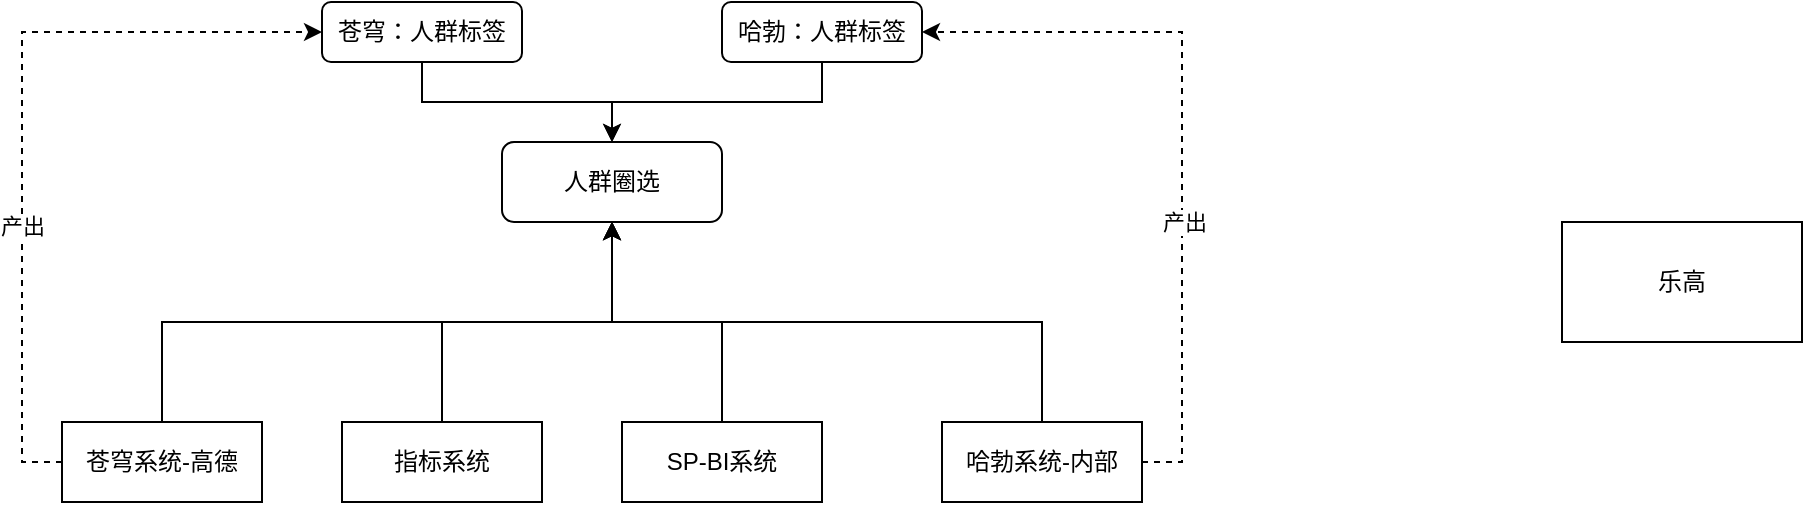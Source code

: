 <mxfile version="24.4.0" type="github">
  <diagram name="第 1 页" id="eANgrpfl19V5May6iINn">
    <mxGraphModel dx="1434" dy="786" grid="1" gridSize="10" guides="1" tooltips="1" connect="1" arrows="1" fold="1" page="1" pageScale="1" pageWidth="1654" pageHeight="2336" math="0" shadow="0">
      <root>
        <mxCell id="0" />
        <mxCell id="1" parent="0" />
        <mxCell id="rTvgBysRln8sT-yUDkH9-7" style="edgeStyle=orthogonalEdgeStyle;rounded=0;orthogonalLoop=1;jettySize=auto;html=1;exitX=0.5;exitY=0;exitDx=0;exitDy=0;entryX=0.5;entryY=1;entryDx=0;entryDy=0;" parent="1" source="rTvgBysRln8sT-yUDkH9-1" target="rTvgBysRln8sT-yUDkH9-6" edge="1">
          <mxGeometry relative="1" as="geometry" />
        </mxCell>
        <mxCell id="rTvgBysRln8sT-yUDkH9-1" value="指标系统" style="rounded=0;whiteSpace=wrap;html=1;" parent="1" vertex="1">
          <mxGeometry x="280" y="240" width="100" height="40" as="geometry" />
        </mxCell>
        <mxCell id="rTvgBysRln8sT-yUDkH9-8" style="edgeStyle=orthogonalEdgeStyle;rounded=0;orthogonalLoop=1;jettySize=auto;html=1;exitX=0.5;exitY=0;exitDx=0;exitDy=0;entryX=0.5;entryY=1;entryDx=0;entryDy=0;" parent="1" source="rTvgBysRln8sT-yUDkH9-2" target="rTvgBysRln8sT-yUDkH9-6" edge="1">
          <mxGeometry relative="1" as="geometry" />
        </mxCell>
        <mxCell id="SWdIP9cP-iB2GuOIObq4-13" style="edgeStyle=orthogonalEdgeStyle;rounded=0;orthogonalLoop=1;jettySize=auto;html=1;exitX=0;exitY=0.5;exitDx=0;exitDy=0;entryX=0;entryY=0.5;entryDx=0;entryDy=0;dashed=1;" edge="1" parent="1" source="rTvgBysRln8sT-yUDkH9-2" target="rTvgBysRln8sT-yUDkH9-4">
          <mxGeometry relative="1" as="geometry" />
        </mxCell>
        <mxCell id="SWdIP9cP-iB2GuOIObq4-14" value="产出" style="edgeLabel;html=1;align=center;verticalAlign=middle;resizable=0;points=[];" vertex="1" connectable="0" parent="SWdIP9cP-iB2GuOIObq4-13">
          <mxGeometry x="-0.283" relative="1" as="geometry">
            <mxPoint as="offset" />
          </mxGeometry>
        </mxCell>
        <mxCell id="rTvgBysRln8sT-yUDkH9-2" value="苍穹系统-高德" style="rounded=0;whiteSpace=wrap;html=1;" parent="1" vertex="1">
          <mxGeometry x="140" y="240" width="100" height="40" as="geometry" />
        </mxCell>
        <mxCell id="rTvgBysRln8sT-yUDkH9-9" style="edgeStyle=orthogonalEdgeStyle;rounded=0;orthogonalLoop=1;jettySize=auto;html=1;exitX=0.5;exitY=0;exitDx=0;exitDy=0;entryX=0.5;entryY=1;entryDx=0;entryDy=0;" parent="1" source="rTvgBysRln8sT-yUDkH9-3" target="rTvgBysRln8sT-yUDkH9-6" edge="1">
          <mxGeometry relative="1" as="geometry" />
        </mxCell>
        <mxCell id="rTvgBysRln8sT-yUDkH9-3" value="SP-BI系统" style="rounded=0;whiteSpace=wrap;html=1;" parent="1" vertex="1">
          <mxGeometry x="420" y="240" width="100" height="40" as="geometry" />
        </mxCell>
        <mxCell id="SWdIP9cP-iB2GuOIObq4-11" style="edgeStyle=orthogonalEdgeStyle;rounded=0;orthogonalLoop=1;jettySize=auto;html=1;exitX=0.5;exitY=1;exitDx=0;exitDy=0;entryX=0.5;entryY=0;entryDx=0;entryDy=0;" edge="1" parent="1" source="rTvgBysRln8sT-yUDkH9-4" target="rTvgBysRln8sT-yUDkH9-6">
          <mxGeometry relative="1" as="geometry" />
        </mxCell>
        <mxCell id="rTvgBysRln8sT-yUDkH9-4" value="苍穹：人群标签" style="rounded=1;whiteSpace=wrap;html=1;" parent="1" vertex="1">
          <mxGeometry x="270" y="30" width="100" height="30" as="geometry" />
        </mxCell>
        <mxCell id="rTvgBysRln8sT-yUDkH9-6" value="人群圈选" style="rounded=1;whiteSpace=wrap;html=1;" parent="1" vertex="1">
          <mxGeometry x="360" y="100" width="110" height="40" as="geometry" />
        </mxCell>
        <mxCell id="SWdIP9cP-iB2GuOIObq4-2" style="edgeStyle=orthogonalEdgeStyle;rounded=0;orthogonalLoop=1;jettySize=auto;html=1;exitX=0.5;exitY=0;exitDx=0;exitDy=0;entryX=0.5;entryY=1;entryDx=0;entryDy=0;" edge="1" parent="1" source="SWdIP9cP-iB2GuOIObq4-1" target="rTvgBysRln8sT-yUDkH9-6">
          <mxGeometry relative="1" as="geometry">
            <mxPoint x="340" y="160" as="targetPoint" />
          </mxGeometry>
        </mxCell>
        <mxCell id="SWdIP9cP-iB2GuOIObq4-12" style="edgeStyle=orthogonalEdgeStyle;rounded=0;orthogonalLoop=1;jettySize=auto;html=1;exitX=1;exitY=0.5;exitDx=0;exitDy=0;entryX=1;entryY=0.5;entryDx=0;entryDy=0;dashed=1;" edge="1" parent="1" source="SWdIP9cP-iB2GuOIObq4-1" target="SWdIP9cP-iB2GuOIObq4-3">
          <mxGeometry relative="1" as="geometry" />
        </mxCell>
        <mxCell id="SWdIP9cP-iB2GuOIObq4-15" value="产出" style="edgeLabel;html=1;align=center;verticalAlign=middle;resizable=0;points=[];" vertex="1" connectable="0" parent="SWdIP9cP-iB2GuOIObq4-12">
          <mxGeometry x="-0.233" y="-1" relative="1" as="geometry">
            <mxPoint as="offset" />
          </mxGeometry>
        </mxCell>
        <mxCell id="SWdIP9cP-iB2GuOIObq4-1" value="哈勃系统-内部" style="rounded=0;whiteSpace=wrap;html=1;" vertex="1" parent="1">
          <mxGeometry x="580" y="240" width="100" height="40" as="geometry" />
        </mxCell>
        <mxCell id="SWdIP9cP-iB2GuOIObq4-9" style="edgeStyle=orthogonalEdgeStyle;rounded=0;orthogonalLoop=1;jettySize=auto;html=1;exitX=0.5;exitY=1;exitDx=0;exitDy=0;entryX=0.5;entryY=0;entryDx=0;entryDy=0;" edge="1" parent="1" source="SWdIP9cP-iB2GuOIObq4-3" target="rTvgBysRln8sT-yUDkH9-6">
          <mxGeometry relative="1" as="geometry" />
        </mxCell>
        <mxCell id="SWdIP9cP-iB2GuOIObq4-3" value="哈勃：人群标签" style="rounded=1;whiteSpace=wrap;html=1;" vertex="1" parent="1">
          <mxGeometry x="470" y="30" width="100" height="30" as="geometry" />
        </mxCell>
        <mxCell id="SWdIP9cP-iB2GuOIObq4-5" value="乐高" style="rounded=0;whiteSpace=wrap;html=1;" vertex="1" parent="1">
          <mxGeometry x="890" y="140" width="120" height="60" as="geometry" />
        </mxCell>
        <mxCell id="SWdIP9cP-iB2GuOIObq4-8" style="edgeStyle=orthogonalEdgeStyle;rounded=0;orthogonalLoop=1;jettySize=auto;html=1;exitX=0.5;exitY=1;exitDx=0;exitDy=0;" edge="1" parent="1" source="SWdIP9cP-iB2GuOIObq4-3" target="SWdIP9cP-iB2GuOIObq4-3">
          <mxGeometry relative="1" as="geometry" />
        </mxCell>
      </root>
    </mxGraphModel>
  </diagram>
</mxfile>
